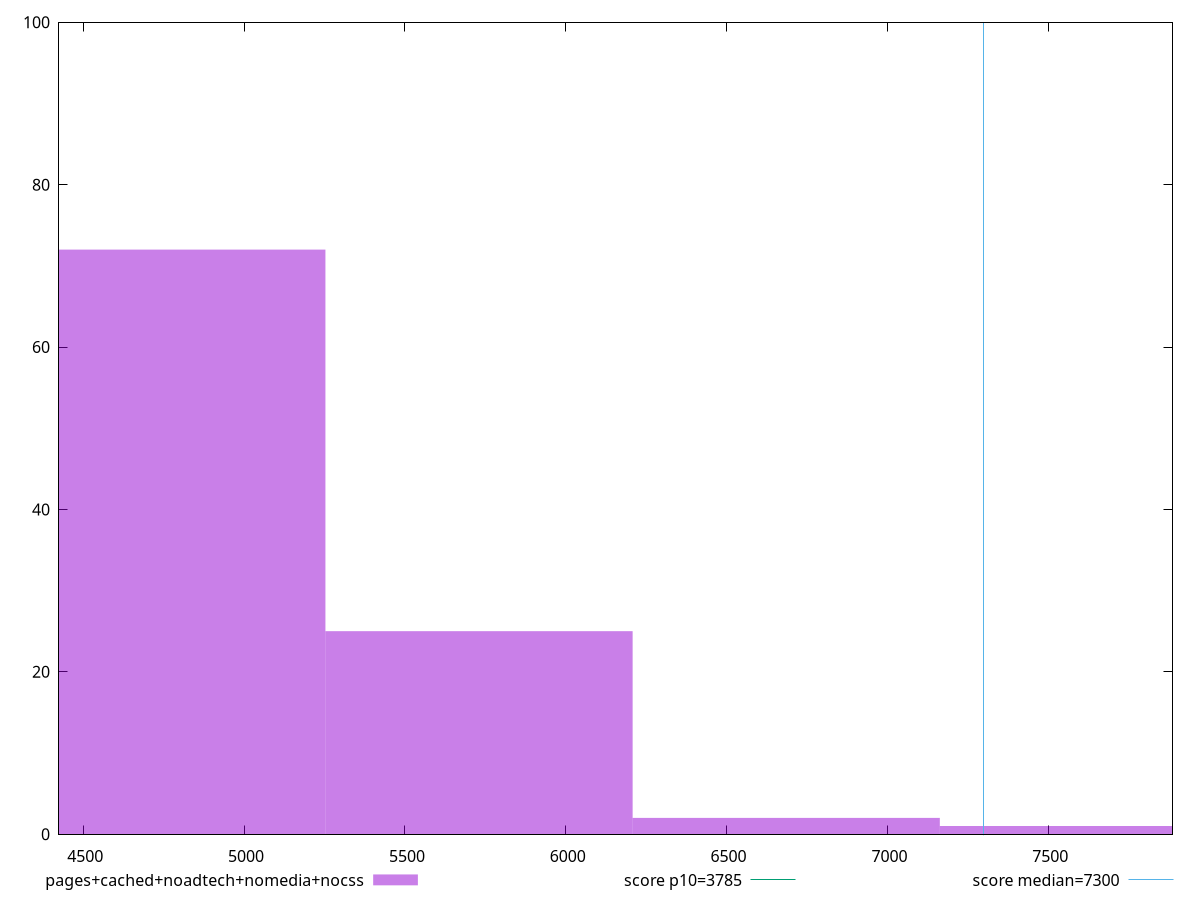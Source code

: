 reset

$pagesCachedNoadtechNomediaNocss <<EOF
6685.461866297421 2
4775.329904498158 72
5730.395885397789 25
7640.527847197052 1
EOF

set key outside below
set boxwidth 955.0659808996315
set xrange [4424.557999999999:7886.3605]
set yrange [0:100]
set trange [0:100]
set style fill transparent solid 0.5 noborder

set parametric
set terminal svg size 640, 490 enhanced background rgb 'white'
set output "report_00015_2021-02-09T16-11-33.973Z/interactive/comparison/histogram/4_vs_5.svg"

plot $pagesCachedNoadtechNomediaNocss title "pages+cached+noadtech+nomedia+nocss" with boxes, \
     3785,t title "score p10=3785", \
     7300,t title "score median=7300"

reset
